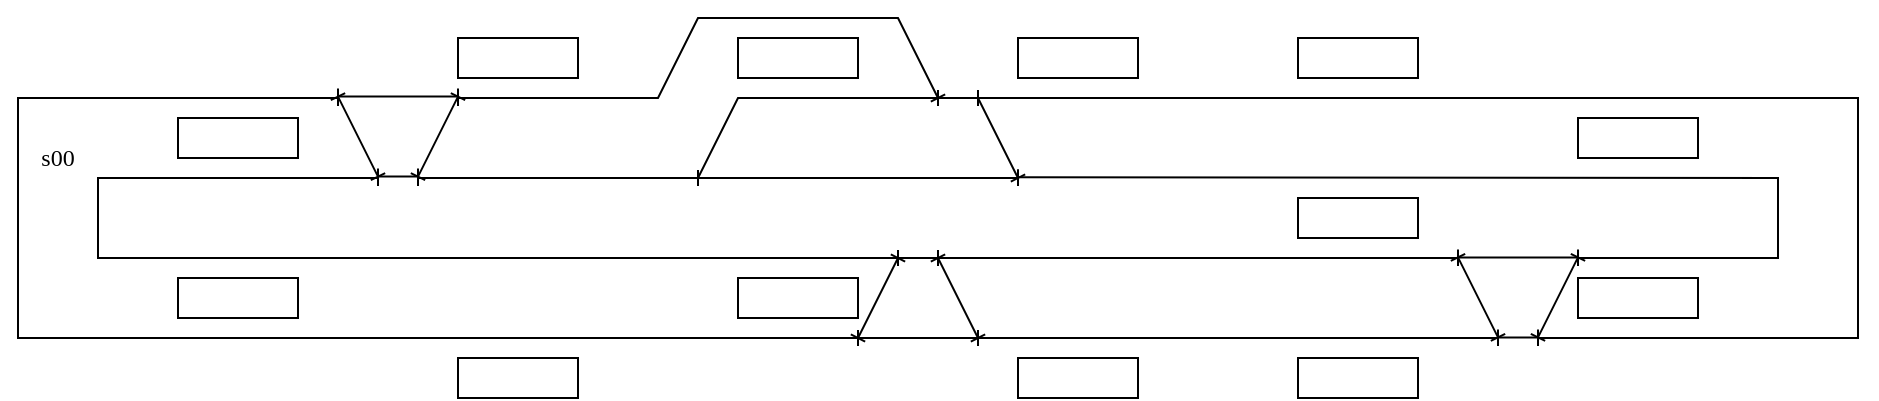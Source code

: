 <mxfile compressed="false" version="20.8.16" type="device" pages="2">
  <diagram id="qDX4AiIOP0VqB4wNC77p" name="v1">
    <mxGraphModel dx="766" dy="528" grid="1" gridSize="10" guides="1" tooltips="1" connect="1" arrows="1" fold="1" page="1" pageScale="1" pageWidth="827" pageHeight="1169" math="0" shadow="0">
      <root>
        <mxCell id="0" />
        <mxCell id="1" parent="0" />
        <mxCell id="lu_xs1eNRb6ThV-dJ1V6-22" value="s00" style="text;html=1;strokeColor=none;fillColor=none;align=center;verticalAlign=middle;whiteSpace=wrap;rounded=0;fontFamily=Lucida Console;" parent="1" vertex="1">
          <mxGeometry x="40" y="140" width="40" height="20" as="geometry" />
        </mxCell>
        <mxCell id="lu_xs1eNRb6ThV-dJ1V6-34" value="" style="endArrow=baseDash;html=1;rounded=0;startArrow=baseDash;startFill=0;endFill=0;" parent="1" edge="1">
          <mxGeometry width="50" height="50" relative="1" as="geometry">
            <mxPoint x="220" y="160" as="sourcePoint" />
            <mxPoint x="480" y="200" as="targetPoint" />
            <Array as="points">
              <mxPoint x="80" y="160" />
              <mxPoint x="80" y="200" />
            </Array>
          </mxGeometry>
        </mxCell>
        <mxCell id="lu_xs1eNRb6ThV-dJ1V6-35" value="" style="rounded=0;whiteSpace=wrap;html=1;" parent="1" vertex="1">
          <mxGeometry x="120" y="130" width="60" height="20" as="geometry" />
        </mxCell>
        <mxCell id="lu_xs1eNRb6ThV-dJ1V6-37" value="" style="rounded=0;whiteSpace=wrap;html=1;" parent="1" vertex="1">
          <mxGeometry x="120" y="210" width="60" height="20" as="geometry" />
        </mxCell>
        <mxCell id="lu_xs1eNRb6ThV-dJ1V6-38" value="" style="endArrow=baseDash;html=1;rounded=0;startArrow=baseDash;startFill=0;endFill=0;" parent="1" edge="1">
          <mxGeometry width="50" height="50" relative="1" as="geometry">
            <mxPoint x="220" y="159.31" as="sourcePoint" />
            <mxPoint x="200" y="119.31" as="targetPoint" />
          </mxGeometry>
        </mxCell>
        <mxCell id="lu_xs1eNRb6ThV-dJ1V6-39" value="" style="endArrow=baseDash;html=1;rounded=0;startArrow=baseDash;startFill=0;endFill=0;" parent="1" edge="1">
          <mxGeometry width="50" height="50" relative="1" as="geometry">
            <mxPoint x="240" y="159.31" as="sourcePoint" />
            <mxPoint x="260" y="119.31" as="targetPoint" />
          </mxGeometry>
        </mxCell>
        <mxCell id="lu_xs1eNRb6ThV-dJ1V6-40" value="" style="endArrow=baseDash;html=1;rounded=0;startArrow=baseDash;startFill=0;endFill=0;" parent="1" edge="1">
          <mxGeometry width="50" height="50" relative="1" as="geometry">
            <mxPoint x="200" y="119.31" as="sourcePoint" />
            <mxPoint x="260" y="119.31" as="targetPoint" />
          </mxGeometry>
        </mxCell>
        <mxCell id="lu_xs1eNRb6ThV-dJ1V6-41" value="" style="endArrow=baseDash;html=1;rounded=0;startArrow=baseDash;startFill=0;endFill=0;" parent="1" edge="1">
          <mxGeometry width="50" height="50" relative="1" as="geometry">
            <mxPoint x="220" y="159.31" as="sourcePoint" />
            <mxPoint x="240" y="159.31" as="targetPoint" />
          </mxGeometry>
        </mxCell>
        <mxCell id="lu_xs1eNRb6ThV-dJ1V6-42" value="" style="rounded=0;whiteSpace=wrap;html=1;" parent="1" vertex="1">
          <mxGeometry x="260" y="90" width="60" height="20" as="geometry" />
        </mxCell>
        <mxCell id="lu_xs1eNRb6ThV-dJ1V6-43" value="" style="endArrow=baseDash;html=1;rounded=0;startArrow=baseDash;startFill=0;endFill=0;" parent="1" edge="1">
          <mxGeometry width="50" height="50" relative="1" as="geometry">
            <mxPoint x="260" y="120.0" as="sourcePoint" />
            <mxPoint x="500" y="120" as="targetPoint" />
            <Array as="points">
              <mxPoint x="360" y="120" />
              <mxPoint x="380" y="80" />
              <mxPoint x="480" y="80" />
            </Array>
          </mxGeometry>
        </mxCell>
        <mxCell id="lu_xs1eNRb6ThV-dJ1V6-44" value="" style="endArrow=baseDash;html=1;rounded=0;startArrow=baseDash;startFill=0;endFill=0;" parent="1" edge="1">
          <mxGeometry width="50" height="50" relative="1" as="geometry">
            <mxPoint x="240" y="160" as="sourcePoint" />
            <mxPoint x="500" y="120" as="targetPoint" />
            <Array as="points">
              <mxPoint x="380" y="160" />
              <mxPoint x="400" y="120" />
            </Array>
          </mxGeometry>
        </mxCell>
        <mxCell id="jzYZCfLpujYyNgGkMgqu-1" value="" style="rounded=0;whiteSpace=wrap;html=1;" parent="1" vertex="1">
          <mxGeometry x="400" y="90" width="60" height="20" as="geometry" />
        </mxCell>
        <mxCell id="jzYZCfLpujYyNgGkMgqu-2" value="" style="endArrow=baseDash;html=1;rounded=0;startArrow=baseDash;startFill=0;endFill=0;" parent="1" edge="1">
          <mxGeometry width="50" height="50" relative="1" as="geometry">
            <mxPoint x="380" y="160" as="sourcePoint" />
            <mxPoint x="540" y="160" as="targetPoint" />
          </mxGeometry>
        </mxCell>
        <mxCell id="jzYZCfLpujYyNgGkMgqu-3" value="" style="endArrow=baseDash;html=1;rounded=0;startArrow=baseDash;startFill=0;endFill=0;" parent="1" edge="1">
          <mxGeometry width="50" height="50" relative="1" as="geometry">
            <mxPoint x="500" y="120" as="sourcePoint" />
            <mxPoint x="540" y="160" as="targetPoint" />
            <Array as="points">
              <mxPoint x="520" y="120" />
            </Array>
          </mxGeometry>
        </mxCell>
        <mxCell id="jzYZCfLpujYyNgGkMgqu-4" value="" style="endArrow=baseDash;html=1;rounded=0;startArrow=baseDash;startFill=0;endFill=0;" parent="1" edge="1">
          <mxGeometry width="50" height="50" relative="1" as="geometry">
            <mxPoint x="540" y="159.58" as="sourcePoint" />
            <mxPoint x="820" y="200" as="targetPoint" />
            <Array as="points">
              <mxPoint x="920" y="160" />
              <mxPoint x="920" y="200" />
            </Array>
          </mxGeometry>
        </mxCell>
        <mxCell id="jzYZCfLpujYyNgGkMgqu-5" value="" style="endArrow=baseDash;html=1;rounded=0;startArrow=baseDash;startFill=0;endFill=0;" parent="1" edge="1">
          <mxGeometry width="50" height="50" relative="1" as="geometry">
            <mxPoint x="520.0" y="120.0" as="sourcePoint" />
            <mxPoint x="800" y="240" as="targetPoint" />
            <Array as="points">
              <mxPoint x="960" y="120" />
              <mxPoint x="960" y="240" />
            </Array>
          </mxGeometry>
        </mxCell>
        <mxCell id="jzYZCfLpujYyNgGkMgqu-6" value="" style="rounded=0;whiteSpace=wrap;html=1;" parent="1" vertex="1">
          <mxGeometry x="540" y="90" width="60" height="20" as="geometry" />
        </mxCell>
        <mxCell id="jzYZCfLpujYyNgGkMgqu-7" value="" style="rounded=0;whiteSpace=wrap;html=1;" parent="1" vertex="1">
          <mxGeometry x="680" y="90" width="60" height="20" as="geometry" />
        </mxCell>
        <mxCell id="jzYZCfLpujYyNgGkMgqu-8" value="" style="rounded=0;whiteSpace=wrap;html=1;" parent="1" vertex="1">
          <mxGeometry x="820" y="130" width="60" height="20" as="geometry" />
        </mxCell>
        <mxCell id="jzYZCfLpujYyNgGkMgqu-9" value="" style="rounded=0;whiteSpace=wrap;html=1;" parent="1" vertex="1">
          <mxGeometry x="820" y="210" width="60" height="20" as="geometry" />
        </mxCell>
        <mxCell id="jzYZCfLpujYyNgGkMgqu-10" value="" style="endArrow=baseDash;html=1;rounded=0;startArrow=baseDash;startFill=0;endFill=0;" parent="1" edge="1">
          <mxGeometry width="50" height="50" relative="1" as="geometry">
            <mxPoint x="800" y="239.7" as="sourcePoint" />
            <mxPoint x="820" y="199.7" as="targetPoint" />
          </mxGeometry>
        </mxCell>
        <mxCell id="jzYZCfLpujYyNgGkMgqu-11" value="" style="endArrow=baseDash;html=1;rounded=0;startArrow=baseDash;startFill=0;endFill=0;" parent="1" edge="1">
          <mxGeometry width="50" height="50" relative="1" as="geometry">
            <mxPoint x="780" y="239.7" as="sourcePoint" />
            <mxPoint x="760" y="199.7" as="targetPoint" />
          </mxGeometry>
        </mxCell>
        <mxCell id="jzYZCfLpujYyNgGkMgqu-12" value="" style="endArrow=baseDash;html=1;rounded=0;startArrow=baseDash;startFill=0;endFill=0;" parent="1" edge="1">
          <mxGeometry width="50" height="50" relative="1" as="geometry">
            <mxPoint x="760" y="199.7" as="sourcePoint" />
            <mxPoint x="820" y="199.7" as="targetPoint" />
          </mxGeometry>
        </mxCell>
        <mxCell id="jzYZCfLpujYyNgGkMgqu-13" value="" style="endArrow=baseDash;html=1;rounded=0;startArrow=baseDash;startFill=0;endFill=0;" parent="1" edge="1">
          <mxGeometry width="50" height="50" relative="1" as="geometry">
            <mxPoint x="780" y="239.7" as="sourcePoint" />
            <mxPoint x="800" y="239.7" as="targetPoint" />
          </mxGeometry>
        </mxCell>
        <mxCell id="jzYZCfLpujYyNgGkMgqu-14" value="" style="rounded=0;whiteSpace=wrap;html=1;" parent="1" vertex="1">
          <mxGeometry x="680" y="170" width="60" height="20" as="geometry" />
        </mxCell>
        <mxCell id="jzYZCfLpujYyNgGkMgqu-15" value="" style="rounded=0;whiteSpace=wrap;html=1;" parent="1" vertex="1">
          <mxGeometry x="680" y="250" width="60" height="20" as="geometry" />
        </mxCell>
        <mxCell id="jzYZCfLpujYyNgGkMgqu-16" value="" style="endArrow=baseDash;html=1;rounded=0;startArrow=baseDash;startFill=0;endFill=0;" parent="1" edge="1">
          <mxGeometry width="50" height="50" relative="1" as="geometry">
            <mxPoint x="500" y="200" as="sourcePoint" />
            <mxPoint x="760" y="200" as="targetPoint" />
          </mxGeometry>
        </mxCell>
        <mxCell id="jzYZCfLpujYyNgGkMgqu-17" value="" style="endArrow=baseDash;html=1;rounded=0;startArrow=baseDash;startFill=0;endFill=0;" parent="1" edge="1">
          <mxGeometry width="50" height="50" relative="1" as="geometry">
            <mxPoint x="520" y="240" as="sourcePoint" />
            <mxPoint x="780" y="240" as="targetPoint" />
          </mxGeometry>
        </mxCell>
        <mxCell id="jzYZCfLpujYyNgGkMgqu-18" value="" style="rounded=0;whiteSpace=wrap;html=1;" parent="1" vertex="1">
          <mxGeometry x="540" y="250" width="60" height="20" as="geometry" />
        </mxCell>
        <mxCell id="jzYZCfLpujYyNgGkMgqu-19" value="" style="rounded=0;whiteSpace=wrap;html=1;" parent="1" vertex="1">
          <mxGeometry x="260" y="250" width="60" height="20" as="geometry" />
        </mxCell>
        <mxCell id="jzYZCfLpujYyNgGkMgqu-20" value="" style="endArrow=baseDash;html=1;rounded=0;startArrow=baseDash;startFill=0;endFill=0;" parent="1" edge="1">
          <mxGeometry width="50" height="50" relative="1" as="geometry">
            <mxPoint x="460" y="240.0" as="sourcePoint" />
            <mxPoint x="480" y="200.0" as="targetPoint" />
          </mxGeometry>
        </mxCell>
        <mxCell id="jzYZCfLpujYyNgGkMgqu-21" value="" style="endArrow=baseDash;html=1;rounded=0;startArrow=baseDash;startFill=0;endFill=0;" parent="1" edge="1">
          <mxGeometry width="50" height="50" relative="1" as="geometry">
            <mxPoint x="520" y="240.0" as="sourcePoint" />
            <mxPoint x="500" y="200.0" as="targetPoint" />
          </mxGeometry>
        </mxCell>
        <mxCell id="jzYZCfLpujYyNgGkMgqu-22" value="" style="endArrow=baseDash;html=1;rounded=0;startArrow=baseDash;startFill=0;endFill=0;" parent="1" edge="1">
          <mxGeometry width="50" height="50" relative="1" as="geometry">
            <mxPoint x="480" y="200" as="sourcePoint" />
            <mxPoint x="500" y="200" as="targetPoint" />
          </mxGeometry>
        </mxCell>
        <mxCell id="jzYZCfLpujYyNgGkMgqu-23" value="" style="endArrow=baseDash;html=1;rounded=0;startArrow=baseDash;startFill=0;endFill=0;" parent="1" edge="1">
          <mxGeometry width="50" height="50" relative="1" as="geometry">
            <mxPoint x="460" y="240" as="sourcePoint" />
            <mxPoint x="520" y="240" as="targetPoint" />
          </mxGeometry>
        </mxCell>
        <mxCell id="jzYZCfLpujYyNgGkMgqu-25" value="" style="rounded=0;whiteSpace=wrap;html=1;" parent="1" vertex="1">
          <mxGeometry x="400" y="210" width="60" height="20" as="geometry" />
        </mxCell>
        <mxCell id="jzYZCfLpujYyNgGkMgqu-26" value="" style="endArrow=baseDash;html=1;rounded=0;startArrow=baseDash;startFill=0;endFill=0;movable=1;resizable=1;rotatable=1;deletable=1;editable=1;connectable=1;" parent="1" edge="1">
          <mxGeometry width="50" height="50" relative="1" as="geometry">
            <mxPoint x="200" y="120" as="sourcePoint" />
            <mxPoint x="460" y="240" as="targetPoint" />
            <Array as="points">
              <mxPoint x="40" y="120" />
              <mxPoint x="40" y="240" />
            </Array>
          </mxGeometry>
        </mxCell>
      </root>
    </mxGraphModel>
  </diagram>
  <diagram name="v2" id="9n7vPRytGBd8-qQ8bjde">
    <mxGraphModel dx="766" dy="528" grid="1" gridSize="10" guides="1" tooltips="1" connect="1" arrows="1" fold="1" page="1" pageScale="1" pageWidth="827" pageHeight="1169" math="0" shadow="0">
      <root>
        <mxCell id="AcLKcFcPObNCE5Jz1mWQ-0" />
        <mxCell id="AcLKcFcPObNCE5Jz1mWQ-1" parent="AcLKcFcPObNCE5Jz1mWQ-0" />
        <object label="%id%" placeholders="1" type="section" id="s22">
          <mxCell style="endArrow=open;html=1;rounded=0;startArrow=baseDash;startFill=0;endFill=0;" parent="AcLKcFcPObNCE5Jz1mWQ-1" source="j14" target="j01" edge="1">
            <mxGeometry width="100" height="100" relative="1" as="geometry">
              <mxPoint x="960" y="400" as="sourcePoint" />
              <mxPoint x="440" y="320" as="targetPoint" />
              <Array as="points">
                <mxPoint x="160" y="400" />
                <mxPoint x="160" y="320" />
              </Array>
            </mxGeometry>
          </mxCell>
        </object>
        <object label="%id%" placeholders="1" type="platform" id="p00">
          <mxCell style="rounded=0;whiteSpace=wrap;html=1;" parent="AcLKcFcPObNCE5Jz1mWQ-1" vertex="1">
            <mxGeometry x="240" y="260" width="120" height="40" as="geometry" />
          </mxCell>
        </object>
        <object label="%id%" placeholders="1" type="platform" id="p01">
          <mxCell style="rounded=0;whiteSpace=wrap;html=1;" parent="AcLKcFcPObNCE5Jz1mWQ-1" vertex="1">
            <mxGeometry x="240" y="420" width="120" height="40" as="geometry" />
          </mxCell>
        </object>
        <object label="%id%" placeholders="1" type="section" id="s00">
          <mxCell style="endArrow=open;html=1;rounded=0;startArrow=baseDash;startFill=0;endFill=0;" parent="AcLKcFcPObNCE5Jz1mWQ-1" source="j00" target="j01" edge="1">
            <mxGeometry width="100" height="100" relative="1" as="geometry">
              <mxPoint x="400" y="238.62" as="sourcePoint" />
              <mxPoint x="440" y="318" as="targetPoint" />
            </mxGeometry>
          </mxCell>
        </object>
        <object label="%id%" placeholders="1" type="section" id="s03">
          <mxCell style="endArrow=open;html=1;rounded=0;startArrow=baseDash;startFill=0;endFill=0;" parent="AcLKcFcPObNCE5Jz1mWQ-1" source="j02" target="j03" edge="1">
            <mxGeometry width="100" height="100" relative="1" as="geometry">
              <mxPoint x="480" y="318.62" as="sourcePoint" />
              <mxPoint x="520" y="238.62" as="targetPoint" />
            </mxGeometry>
          </mxCell>
        </object>
        <object label="%id%" placeholders="1" type="section" id="s01">
          <mxCell style="endArrow=open;html=1;rounded=0;startArrow=baseDash;startFill=0;endFill=0;" parent="AcLKcFcPObNCE5Jz1mWQ-1" source="j00" target="j03" edge="1">
            <mxGeometry width="100" height="100" relative="1" as="geometry">
              <mxPoint x="440" y="230" as="sourcePoint" />
              <mxPoint x="520" y="238.62" as="targetPoint" />
            </mxGeometry>
          </mxCell>
        </object>
        <object label="%id%" placeholders="1" type="section" id="s02">
          <mxCell style="endArrow=open;html=1;rounded=0;startArrow=baseDash;startFill=0;endFill=0;" parent="AcLKcFcPObNCE5Jz1mWQ-1" source="j01" target="j02" edge="1">
            <mxGeometry width="100" height="100" relative="1" as="geometry">
              <mxPoint x="440" y="318.62" as="sourcePoint" />
              <mxPoint x="480" y="318.62" as="targetPoint" />
            </mxGeometry>
          </mxCell>
        </object>
        <object label="%id%" placeholders="1" type="platform" id="p02">
          <mxCell style="rounded=0;whiteSpace=wrap;html=1;" parent="AcLKcFcPObNCE5Jz1mWQ-1" vertex="1">
            <mxGeometry x="520" y="180" width="120" height="40" as="geometry" />
          </mxCell>
        </object>
        <object label="%id%" placeholders="1" type="section" id="s05">
          <mxCell style="endArrow=open;html=1;rounded=0;startArrow=baseDash;startFill=0;endFill=0;" parent="AcLKcFcPObNCE5Jz1mWQ-1" source="j03" target="j05" edge="1">
            <mxGeometry width="100" height="100" relative="1" as="geometry">
              <mxPoint x="520" y="240.0" as="sourcePoint" />
              <mxPoint x="1000" y="240" as="targetPoint" />
              <Array as="points">
                <mxPoint x="720" y="240" />
                <mxPoint x="760" y="160" />
                <mxPoint x="960" y="160" />
              </Array>
            </mxGeometry>
          </mxCell>
        </object>
        <object label="%id%" placeholders="1" type="section" id="s06">
          <mxCell style="endArrow=open;html=1;rounded=0;startArrow=baseDash;startFill=0;endFill=0;" parent="AcLKcFcPObNCE5Jz1mWQ-1" source="j04" target="j05" edge="1">
            <mxGeometry width="100" height="100" relative="1" as="geometry">
              <mxPoint x="480" y="320" as="sourcePoint" />
              <mxPoint x="1000" y="240" as="targetPoint" />
              <Array as="points">
                <mxPoint x="800" y="240" />
              </Array>
            </mxGeometry>
          </mxCell>
        </object>
        <object label="%id%" placeholders="1" type="platform" id="p04">
          <mxCell style="rounded=0;whiteSpace=wrap;html=1;" parent="AcLKcFcPObNCE5Jz1mWQ-1" vertex="1">
            <mxGeometry x="800" y="180" width="120" height="40" as="geometry" />
          </mxCell>
        </object>
        <object label="%id%" placeholders="1" type="section" id="s07">
          <mxCell style="endArrow=open;html=1;rounded=0;startArrow=baseDash;startFill=0;endFill=0;" parent="AcLKcFcPObNCE5Jz1mWQ-1" source="j04" target="j07" edge="1">
            <mxGeometry width="100" height="100" relative="1" as="geometry">
              <mxPoint x="760" y="320" as="sourcePoint" />
              <mxPoint x="1080" y="320" as="targetPoint" />
            </mxGeometry>
          </mxCell>
        </object>
        <object label="%id%" placeholders="1" type="section" id="s09">
          <mxCell style="endArrow=open;html=1;rounded=0;startArrow=baseDash;startFill=0;endFill=0;" parent="AcLKcFcPObNCE5Jz1mWQ-1" source="j06" target="j07" edge="1">
            <mxGeometry width="100" height="100" relative="1" as="geometry">
              <mxPoint x="1030" y="270" as="sourcePoint" />
              <mxPoint x="1080" y="320" as="targetPoint" />
              <Array as="points" />
            </mxGeometry>
          </mxCell>
        </object>
        <object label="%id%" placeholders="1" type="section" id="s11">
          <mxCell style="endArrow=open;html=1;rounded=0;startArrow=baseDash;startFill=0;endFill=0;" parent="AcLKcFcPObNCE5Jz1mWQ-1" source="j07" target="j08" edge="1">
            <mxGeometry width="100" height="100" relative="1" as="geometry">
              <mxPoint x="1080" y="319.16" as="sourcePoint" />
              <mxPoint x="1640" y="400" as="targetPoint" />
              <Array as="points">
                <mxPoint x="1840" y="320" />
                <mxPoint x="1840" y="400" />
              </Array>
            </mxGeometry>
          </mxCell>
        </object>
        <object label="%id%" placeholders="1" type="section" id="s10">
          <mxCell style="endArrow=open;html=1;rounded=0;startArrow=baseDash;startFill=0;endFill=0;" parent="AcLKcFcPObNCE5Jz1mWQ-1" source="j06" target="j09" edge="1">
            <mxGeometry width="100" height="100" relative="1" as="geometry">
              <mxPoint x="1040.0" y="240.0" as="sourcePoint" />
              <mxPoint x="1600" y="480" as="targetPoint" />
              <Array as="points">
                <mxPoint x="1920" y="240" />
                <mxPoint x="1920" y="480" />
              </Array>
            </mxGeometry>
          </mxCell>
        </object>
        <object label="%id%" placeholders="1" type="platform" id="p06">
          <mxCell style="rounded=0;whiteSpace=wrap;html=1;" parent="AcLKcFcPObNCE5Jz1mWQ-1" vertex="1">
            <mxGeometry x="1080" y="180" width="120" height="40" as="geometry" />
          </mxCell>
        </object>
        <object label="%id%" placeholders="1" type="platform" id="p08">
          <mxCell style="rounded=0;whiteSpace=wrap;html=1;" parent="AcLKcFcPObNCE5Jz1mWQ-1" vertex="1">
            <mxGeometry x="1360" y="180" width="120" height="40" as="geometry" />
          </mxCell>
        </object>
        <object label="%id%" placeholders="1" type="platform" id="p11">
          <mxCell style="rounded=0;whiteSpace=wrap;html=1;" parent="AcLKcFcPObNCE5Jz1mWQ-1" vertex="1">
            <mxGeometry x="1640" y="260" width="120" height="40" as="geometry" />
          </mxCell>
        </object>
        <object label="%id%" placeholders="1" type="platform" id="p12">
          <mxCell style="rounded=0;whiteSpace=wrap;html=1;" parent="AcLKcFcPObNCE5Jz1mWQ-1" vertex="1">
            <mxGeometry x="1640" y="420" width="120" height="40" as="geometry" />
          </mxCell>
        </object>
        <object label="%id%" placeholders="1" type="section" id="s12">
          <mxCell style="endArrow=open;html=1;rounded=0;startArrow=baseDash;startFill=0;endFill=0;" parent="AcLKcFcPObNCE5Jz1mWQ-1" source="j08" target="j09" edge="1">
            <mxGeometry width="100" height="100" relative="1" as="geometry">
              <mxPoint x="1640" y="399.4" as="sourcePoint" />
              <mxPoint x="1600" y="479.4" as="targetPoint" />
            </mxGeometry>
          </mxCell>
        </object>
        <object label="%id%" placeholders="1" type="section" id="s15">
          <mxCell style="endArrow=open;html=1;rounded=0;startArrow=baseDash;startFill=0;endFill=0;" parent="AcLKcFcPObNCE5Jz1mWQ-1" source="j10" target="j11" edge="1">
            <mxGeometry width="100" height="100" relative="1" as="geometry">
              <mxPoint x="1560" y="479.4" as="sourcePoint" />
              <mxPoint x="1520" y="399.4" as="targetPoint" />
            </mxGeometry>
          </mxCell>
        </object>
        <object label="%id%" placeholders="1" type="section" id="s13">
          <mxCell style="endArrow=open;html=1;rounded=0;startArrow=baseDash;startFill=0;endFill=0;" parent="AcLKcFcPObNCE5Jz1mWQ-1" source="j08" target="j11" edge="1">
            <mxGeometry width="100" height="100" relative="1" as="geometry">
              <mxPoint x="1640" y="399.4" as="sourcePoint" />
              <mxPoint x="1520" y="399.4" as="targetPoint" />
            </mxGeometry>
          </mxCell>
        </object>
        <object label="%id%" placeholders="1" type="section" id="s14">
          <mxCell style="endArrow=open;html=1;rounded=0;startArrow=baseDash;startFill=0;endFill=0;" parent="AcLKcFcPObNCE5Jz1mWQ-1" source="j09" target="j10" edge="1">
            <mxGeometry width="100" height="100" relative="1" as="geometry">
              <mxPoint x="1600" y="479.4" as="sourcePoint" />
              <mxPoint x="1560" y="479.4" as="targetPoint" />
            </mxGeometry>
          </mxCell>
        </object>
        <object label="%id%" placeholders="1" type="platform" id="p09">
          <mxCell style="rounded=0;whiteSpace=wrap;html=1;" parent="AcLKcFcPObNCE5Jz1mWQ-1" vertex="1">
            <mxGeometry x="1360" y="340" width="120" height="40" as="geometry" />
          </mxCell>
        </object>
        <object label="%id%" placeholders="1" type="platform" id="p10">
          <mxCell style="rounded=0;whiteSpace=wrap;html=1;" parent="AcLKcFcPObNCE5Jz1mWQ-1" vertex="1">
            <mxGeometry x="1360" y="500" width="120" height="40" as="geometry" />
          </mxCell>
        </object>
        <object label="%id%" placeholders="1" type="section" id="s17">
          <mxCell style="endArrow=open;html=1;rounded=0;startArrow=baseDash;startFill=0;endFill=0;" parent="AcLKcFcPObNCE5Jz1mWQ-1" source="j11" target="j13" edge="1">
            <mxGeometry width="100" height="100" relative="1" as="geometry">
              <mxPoint x="1510" y="380" as="sourcePoint" />
              <mxPoint x="1000" y="400" as="targetPoint" />
            </mxGeometry>
          </mxCell>
        </object>
        <object label="%id%" placeholders="1" type="section" id="s16">
          <mxCell style="endArrow=open;html=1;rounded=0;startArrow=baseDash;startFill=0;endFill=0;" parent="AcLKcFcPObNCE5Jz1mWQ-1" source="j10" target="j12" edge="1">
            <mxGeometry width="100" height="100" relative="1" as="geometry">
              <mxPoint x="1560" y="480" as="sourcePoint" />
              <mxPoint x="1040" y="480" as="targetPoint" />
            </mxGeometry>
          </mxCell>
        </object>
        <object label="%id%" placeholders="1" type="platform" id="p07">
          <mxCell style="rounded=0;whiteSpace=wrap;html=1;" parent="AcLKcFcPObNCE5Jz1mWQ-1" vertex="1">
            <mxGeometry x="1080" y="500" width="120" height="40" as="geometry" />
          </mxCell>
        </object>
        <object label="%id%" placeholders="1" type="platform" id="p03">
          <mxCell style="rounded=0;whiteSpace=wrap;html=1;" parent="AcLKcFcPObNCE5Jz1mWQ-1" vertex="1">
            <mxGeometry x="520" y="500" width="120" height="40" as="geometry" />
          </mxCell>
        </object>
        <object label="%id%" placeholders="1" type="section" id="s21">
          <mxCell style="endArrow=open;html=1;rounded=0;startArrow=baseDash;startFill=0;endFill=0;" parent="AcLKcFcPObNCE5Jz1mWQ-1" source="j14" target="j15" edge="1">
            <mxGeometry width="100" height="100" relative="1" as="geometry">
              <mxPoint x="960" y="400.0" as="sourcePoint" />
              <mxPoint x="920" y="480.0" as="targetPoint" />
            </mxGeometry>
          </mxCell>
        </object>
        <object label="%id%" placeholders="1" type="section" id="s18">
          <mxCell style="endArrow=open;html=1;rounded=0;startArrow=baseDash;startFill=0;endFill=0;" parent="AcLKcFcPObNCE5Jz1mWQ-1" source="j12" target="j13" edge="1">
            <mxGeometry width="100" height="100" relative="1" as="geometry">
              <mxPoint x="1040" y="480.0" as="sourcePoint" />
              <mxPoint x="1000" y="400.0" as="targetPoint" />
            </mxGeometry>
          </mxCell>
        </object>
        <object label="%id%" placeholders="1" type="section" id="s20">
          <mxCell style="endArrow=open;html=1;rounded=0;startArrow=baseDash;startFill=0;endFill=0;" parent="AcLKcFcPObNCE5Jz1mWQ-1" source="j13" target="j14" edge="1">
            <mxGeometry width="100" height="100" relative="1" as="geometry">
              <mxPoint x="1000" y="400" as="sourcePoint" />
              <mxPoint x="960" y="400" as="targetPoint" />
            </mxGeometry>
          </mxCell>
        </object>
        <object label="%id%" placeholders="1" type="section" id="s19">
          <mxCell style="endArrow=open;html=1;rounded=0;startArrow=baseDash;startFill=0;endFill=0;" parent="AcLKcFcPObNCE5Jz1mWQ-1" source="j12" target="j15" edge="1">
            <mxGeometry width="100" height="100" relative="1" as="geometry">
              <mxPoint x="1040" y="480" as="sourcePoint" />
              <mxPoint x="920" y="480" as="targetPoint" />
            </mxGeometry>
          </mxCell>
        </object>
        <object label="%id%" placeholders="1" type="platform" id="p05">
          <mxCell style="rounded=0;whiteSpace=wrap;html=1;" parent="AcLKcFcPObNCE5Jz1mWQ-1" vertex="1">
            <mxGeometry x="800" y="420" width="120" height="40" as="geometry" />
          </mxCell>
        </object>
        <object label="%id%" placeholders="1" type="section" id="s23">
          <mxCell style="endArrow=open;html=1;rounded=0;startArrow=baseDash;startFill=0;endFill=0;movable=1;resizable=1;rotatable=1;deletable=1;editable=1;connectable=1;" parent="AcLKcFcPObNCE5Jz1mWQ-1" source="j15" target="j00" edge="1">
            <mxGeometry width="100" height="100" relative="1" as="geometry">
              <mxPoint x="920" y="480" as="sourcePoint" />
              <mxPoint x="400" y="240" as="targetPoint" />
              <Array as="points">
                <mxPoint x="80" y="480" />
                <mxPoint x="80" y="240" />
              </Array>
            </mxGeometry>
          </mxCell>
        </object>
        <object label="%id%" placeholders="1" type="junction" id="j00">
          <mxCell style="ellipse;whiteSpace=wrap;html=1;aspect=fixed;perimeter=ellipsePerimeter;" parent="AcLKcFcPObNCE5Jz1mWQ-1" vertex="1">
            <mxGeometry x="390" y="230" width="20" height="20" as="geometry" />
          </mxCell>
        </object>
        <object label="%id%" placeholders="1" type="junction" id="j01">
          <mxCell style="ellipse;whiteSpace=wrap;html=1;aspect=fixed;" parent="AcLKcFcPObNCE5Jz1mWQ-1" vertex="1">
            <mxGeometry x="430" y="310" width="20" height="20" as="geometry" />
          </mxCell>
        </object>
        <object label="%id%" placeholders="1" type="section" id="s04">
          <mxCell style="rounded=0;orthogonalLoop=1;jettySize=auto;html=1;startArrow=baseDash;startFill=0;endArrow=open;endFill=0;" parent="AcLKcFcPObNCE5Jz1mWQ-1" source="j02" target="j04" edge="1">
            <mxGeometry relative="1" as="geometry" />
          </mxCell>
        </object>
        <object label="%id%" placeholders="1" type="junction" id="j02">
          <mxCell style="ellipse;whiteSpace=wrap;html=1;aspect=fixed;" parent="AcLKcFcPObNCE5Jz1mWQ-1" vertex="1">
            <mxGeometry x="470" y="310" width="20" height="20" as="geometry" />
          </mxCell>
        </object>
        <object label="%id%" placeholders="1" type="junction" id="j03">
          <mxCell style="ellipse;whiteSpace=wrap;html=1;aspect=fixed;" parent="AcLKcFcPObNCE5Jz1mWQ-1" vertex="1">
            <mxGeometry x="510" y="230" width="20" height="20" as="geometry" />
          </mxCell>
        </object>
        <object label="%id%" placeholders="1" type="junction" id="j14">
          <mxCell style="ellipse;whiteSpace=wrap;html=1;aspect=fixed;" parent="AcLKcFcPObNCE5Jz1mWQ-1" vertex="1">
            <mxGeometry x="950" y="390" width="20" height="20" as="geometry" />
          </mxCell>
        </object>
        <object label="%id%" placeholders="1" type="junction" id="j13">
          <mxCell style="ellipse;whiteSpace=wrap;html=1;aspect=fixed;" parent="AcLKcFcPObNCE5Jz1mWQ-1" vertex="1">
            <mxGeometry x="990" y="390" width="20" height="20" as="geometry" />
          </mxCell>
        </object>
        <object label="%id%" placeholders="1" type="junction" id="j15">
          <mxCell style="ellipse;whiteSpace=wrap;html=1;aspect=fixed;" parent="AcLKcFcPObNCE5Jz1mWQ-1" vertex="1">
            <mxGeometry x="910" y="470" width="20" height="20" as="geometry" />
          </mxCell>
        </object>
        <object label="%id%" placeholders="1" type="junction" id="j12">
          <mxCell style="ellipse;whiteSpace=wrap;html=1;aspect=fixed;" parent="AcLKcFcPObNCE5Jz1mWQ-1" vertex="1">
            <mxGeometry x="1030" y="470" width="20" height="20" as="geometry" />
          </mxCell>
        </object>
        <object label="%id%" placeholders="1" type="junction" id="j04">
          <mxCell style="ellipse;whiteSpace=wrap;html=1;aspect=fixed;" parent="AcLKcFcPObNCE5Jz1mWQ-1" vertex="1">
            <mxGeometry x="750" y="310" width="20" height="20" as="geometry" />
          </mxCell>
        </object>
        <object label="%id%" placeholders="1" type="junction" id="j05">
          <mxCell style="ellipse;whiteSpace=wrap;html=1;aspect=fixed;" parent="AcLKcFcPObNCE5Jz1mWQ-1" vertex="1">
            <mxGeometry x="990" y="230" width="20" height="20" as="geometry" />
          </mxCell>
        </object>
        <object label="%id%" placeholders="1" type="section" id="s08">
          <mxCell style="endArrow=open;html=1;rounded=0;startArrow=baseDash;startFill=0;endFill=0;" parent="AcLKcFcPObNCE5Jz1mWQ-1" source="j05" target="j06" edge="1">
            <mxGeometry width="100" height="100" relative="1" as="geometry">
              <mxPoint x="1040" y="280" as="sourcePoint" />
              <mxPoint x="1050" y="270" as="targetPoint" />
              <Array as="points" />
            </mxGeometry>
          </mxCell>
        </object>
        <object label="%id%" placeholders="1" type="junction" id="j06">
          <mxCell style="ellipse;whiteSpace=wrap;html=1;aspect=fixed;" parent="AcLKcFcPObNCE5Jz1mWQ-1" vertex="1">
            <mxGeometry x="1030" y="230" width="20" height="20" as="geometry" />
          </mxCell>
        </object>
        <object label="%id%" placeholders="1" type="junction" id="j07">
          <mxCell style="ellipse;whiteSpace=wrap;html=1;aspect=fixed;" parent="AcLKcFcPObNCE5Jz1mWQ-1" vertex="1">
            <mxGeometry x="1070" y="310" width="20" height="20" as="geometry" />
          </mxCell>
        </object>
        <object label="%id%" placeholders="1" type="junction" id="j11">
          <mxCell style="ellipse;whiteSpace=wrap;html=1;aspect=fixed;" parent="AcLKcFcPObNCE5Jz1mWQ-1" vertex="1">
            <mxGeometry x="1510" y="390" width="20" height="20" as="geometry" />
          </mxCell>
        </object>
        <object label="%id%" placeholders="1" type="junction" id="j10">
          <mxCell style="ellipse;whiteSpace=wrap;html=1;aspect=fixed;" parent="AcLKcFcPObNCE5Jz1mWQ-1" vertex="1">
            <mxGeometry x="1550" y="470" width="20" height="20" as="geometry" />
          </mxCell>
        </object>
        <object label="%id%" placeholders="1" type="junction" id="j09">
          <mxCell style="ellipse;whiteSpace=wrap;html=1;aspect=fixed;" parent="AcLKcFcPObNCE5Jz1mWQ-1" vertex="1">
            <mxGeometry x="1590" y="470" width="20" height="20" as="geometry" />
          </mxCell>
        </object>
        <object label="%id%" placeholders="1" type="junction" id="j08">
          <mxCell style="ellipse;whiteSpace=wrap;html=1;aspect=fixed;" parent="AcLKcFcPObNCE5Jz1mWQ-1" vertex="1">
            <mxGeometry x="1630" y="390" width="20" height="20" as="geometry" />
          </mxCell>
        </object>
      </root>
    </mxGraphModel>
  </diagram>
</mxfile>
